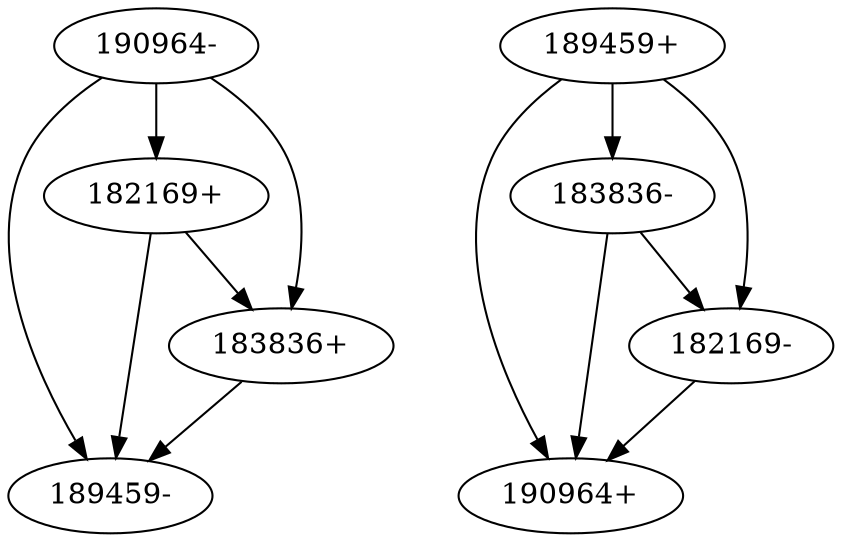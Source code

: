 digraph G {
"189459-" [l=21956]
"190964+" [l=36887]
"189459+" [l=21956]
"183836-" [l=13589]
"182169-" [l=17429]
"182169+" [l=17429]
"190964-" [l=36887]
"183836+" [l=13589]
"183836+" -> "189459-" [d=72 e=100 n=15]
"189459+" -> "183836-" [d=72 e=100 n=15]
"189459+" -> "182169-" [d=13837 e=100 n=6]
"189459+" -> "190964+" [d=32409 e=100 n=1]
"182169+" -> "189459-" [d=13837 e=100 n=6]
"182169+" -> "183836+" [d=447 e=100 n=24]
"190964-" -> "189459-" [d=32409 e=100 n=1]
"190964-" -> "183836+" [d=18931 e=100 n=2]
"190964-" -> "182169+" [d=1310 e=100 n=14]
"183836-" -> "182169-" [d=447 e=100 n=24]
"183836-" -> "190964+" [d=18931 e=100 n=2]
"182169-" -> "190964+" [d=1310 e=100 n=14]
}
